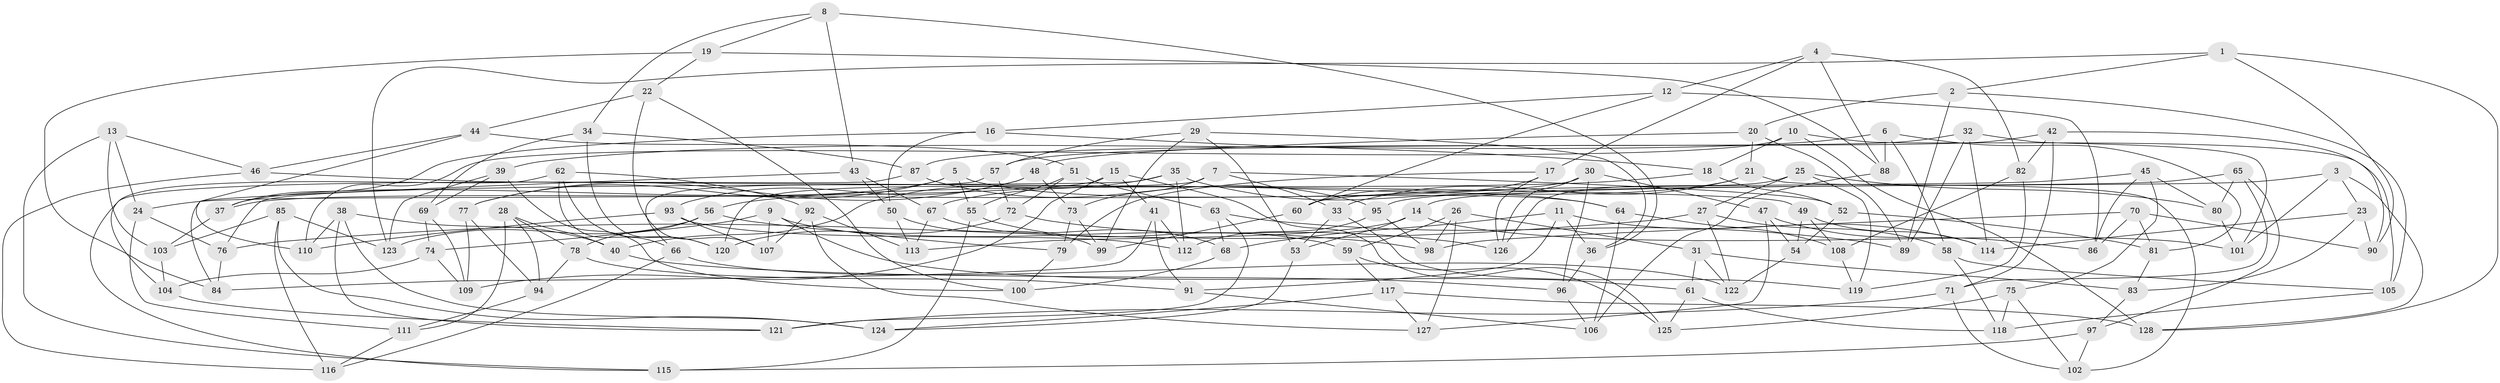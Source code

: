 // Generated by graph-tools (version 1.1) at 2025/26/03/09/25 03:26:52]
// undirected, 128 vertices, 256 edges
graph export_dot {
graph [start="1"]
  node [color=gray90,style=filled];
  1;
  2;
  3;
  4;
  5;
  6;
  7;
  8;
  9;
  10;
  11;
  12;
  13;
  14;
  15;
  16;
  17;
  18;
  19;
  20;
  21;
  22;
  23;
  24;
  25;
  26;
  27;
  28;
  29;
  30;
  31;
  32;
  33;
  34;
  35;
  36;
  37;
  38;
  39;
  40;
  41;
  42;
  43;
  44;
  45;
  46;
  47;
  48;
  49;
  50;
  51;
  52;
  53;
  54;
  55;
  56;
  57;
  58;
  59;
  60;
  61;
  62;
  63;
  64;
  65;
  66;
  67;
  68;
  69;
  70;
  71;
  72;
  73;
  74;
  75;
  76;
  77;
  78;
  79;
  80;
  81;
  82;
  83;
  84;
  85;
  86;
  87;
  88;
  89;
  90;
  91;
  92;
  93;
  94;
  95;
  96;
  97;
  98;
  99;
  100;
  101;
  102;
  103;
  104;
  105;
  106;
  107;
  108;
  109;
  110;
  111;
  112;
  113;
  114;
  115;
  116;
  117;
  118;
  119;
  120;
  121;
  122;
  123;
  124;
  125;
  126;
  127;
  128;
  1 -- 128;
  1 -- 123;
  1 -- 2;
  1 -- 90;
  2 -- 89;
  2 -- 105;
  2 -- 20;
  3 -- 101;
  3 -- 14;
  3 -- 128;
  3 -- 23;
  4 -- 88;
  4 -- 82;
  4 -- 12;
  4 -- 17;
  5 -- 77;
  5 -- 55;
  5 -- 37;
  5 -- 64;
  6 -- 88;
  6 -- 58;
  6 -- 81;
  6 -- 39;
  7 -- 73;
  7 -- 52;
  7 -- 120;
  7 -- 33;
  8 -- 34;
  8 -- 19;
  8 -- 43;
  8 -- 36;
  9 -- 107;
  9 -- 74;
  9 -- 61;
  9 -- 79;
  10 -- 128;
  10 -- 105;
  10 -- 18;
  10 -- 110;
  11 -- 68;
  11 -- 36;
  11 -- 91;
  11 -- 114;
  12 -- 86;
  12 -- 16;
  12 -- 60;
  13 -- 24;
  13 -- 103;
  13 -- 115;
  13 -- 46;
  14 -- 101;
  14 -- 53;
  14 -- 113;
  15 -- 125;
  15 -- 24;
  15 -- 41;
  15 -- 109;
  16 -- 37;
  16 -- 18;
  16 -- 50;
  17 -- 60;
  17 -- 79;
  17 -- 126;
  18 -- 56;
  18 -- 52;
  19 -- 84;
  19 -- 22;
  19 -- 88;
  20 -- 89;
  20 -- 48;
  20 -- 21;
  21 -- 33;
  21 -- 102;
  21 -- 67;
  22 -- 44;
  22 -- 107;
  22 -- 100;
  23 -- 114;
  23 -- 83;
  23 -- 90;
  24 -- 76;
  24 -- 111;
  25 -- 80;
  25 -- 126;
  25 -- 119;
  25 -- 27;
  26 -- 31;
  26 -- 127;
  26 -- 59;
  26 -- 98;
  27 -- 122;
  27 -- 58;
  27 -- 76;
  28 -- 40;
  28 -- 111;
  28 -- 78;
  28 -- 94;
  29 -- 57;
  29 -- 99;
  29 -- 36;
  29 -- 53;
  30 -- 126;
  30 -- 96;
  30 -- 37;
  30 -- 47;
  31 -- 83;
  31 -- 122;
  31 -- 61;
  32 -- 114;
  32 -- 101;
  32 -- 87;
  32 -- 89;
  33 -- 119;
  33 -- 53;
  34 -- 120;
  34 -- 69;
  34 -- 87;
  35 -- 76;
  35 -- 40;
  35 -- 64;
  35 -- 112;
  36 -- 96;
  37 -- 103;
  38 -- 40;
  38 -- 121;
  38 -- 110;
  38 -- 124;
  39 -- 100;
  39 -- 123;
  39 -- 69;
  40 -- 96;
  41 -- 112;
  41 -- 84;
  41 -- 91;
  42 -- 57;
  42 -- 71;
  42 -- 90;
  42 -- 82;
  43 -- 50;
  43 -- 67;
  43 -- 84;
  44 -- 46;
  44 -- 110;
  44 -- 51;
  45 -- 80;
  45 -- 60;
  45 -- 75;
  45 -- 86;
  46 -- 116;
  46 -- 49;
  47 -- 54;
  47 -- 86;
  47 -- 127;
  48 -- 73;
  48 -- 93;
  48 -- 77;
  49 -- 108;
  49 -- 114;
  49 -- 54;
  50 -- 113;
  50 -- 99;
  51 -- 72;
  51 -- 55;
  51 -- 63;
  52 -- 54;
  52 -- 81;
  53 -- 124;
  54 -- 122;
  55 -- 115;
  55 -- 59;
  56 -- 98;
  56 -- 123;
  56 -- 78;
  57 -- 72;
  57 -- 66;
  58 -- 105;
  58 -- 118;
  59 -- 125;
  59 -- 117;
  60 -- 99;
  61 -- 125;
  61 -- 118;
  62 -- 92;
  62 -- 66;
  62 -- 104;
  62 -- 120;
  63 -- 68;
  63 -- 89;
  63 -- 121;
  64 -- 108;
  64 -- 106;
  65 -- 97;
  65 -- 80;
  65 -- 95;
  65 -- 71;
  66 -- 116;
  66 -- 122;
  67 -- 113;
  67 -- 68;
  68 -- 100;
  69 -- 74;
  69 -- 109;
  70 -- 90;
  70 -- 98;
  70 -- 86;
  70 -- 81;
  71 -- 102;
  71 -- 121;
  72 -- 126;
  72 -- 120;
  73 -- 79;
  73 -- 99;
  74 -- 109;
  74 -- 104;
  75 -- 102;
  75 -- 125;
  75 -- 118;
  76 -- 84;
  77 -- 109;
  77 -- 94;
  78 -- 91;
  78 -- 94;
  79 -- 100;
  80 -- 101;
  81 -- 83;
  82 -- 108;
  82 -- 119;
  83 -- 97;
  85 -- 124;
  85 -- 116;
  85 -- 103;
  85 -- 123;
  87 -- 95;
  87 -- 115;
  88 -- 106;
  91 -- 106;
  92 -- 107;
  92 -- 127;
  92 -- 113;
  93 -- 112;
  93 -- 107;
  93 -- 110;
  94 -- 111;
  95 -- 112;
  95 -- 98;
  96 -- 106;
  97 -- 115;
  97 -- 102;
  103 -- 104;
  104 -- 121;
  105 -- 118;
  108 -- 119;
  111 -- 116;
  117 -- 127;
  117 -- 124;
  117 -- 128;
}
